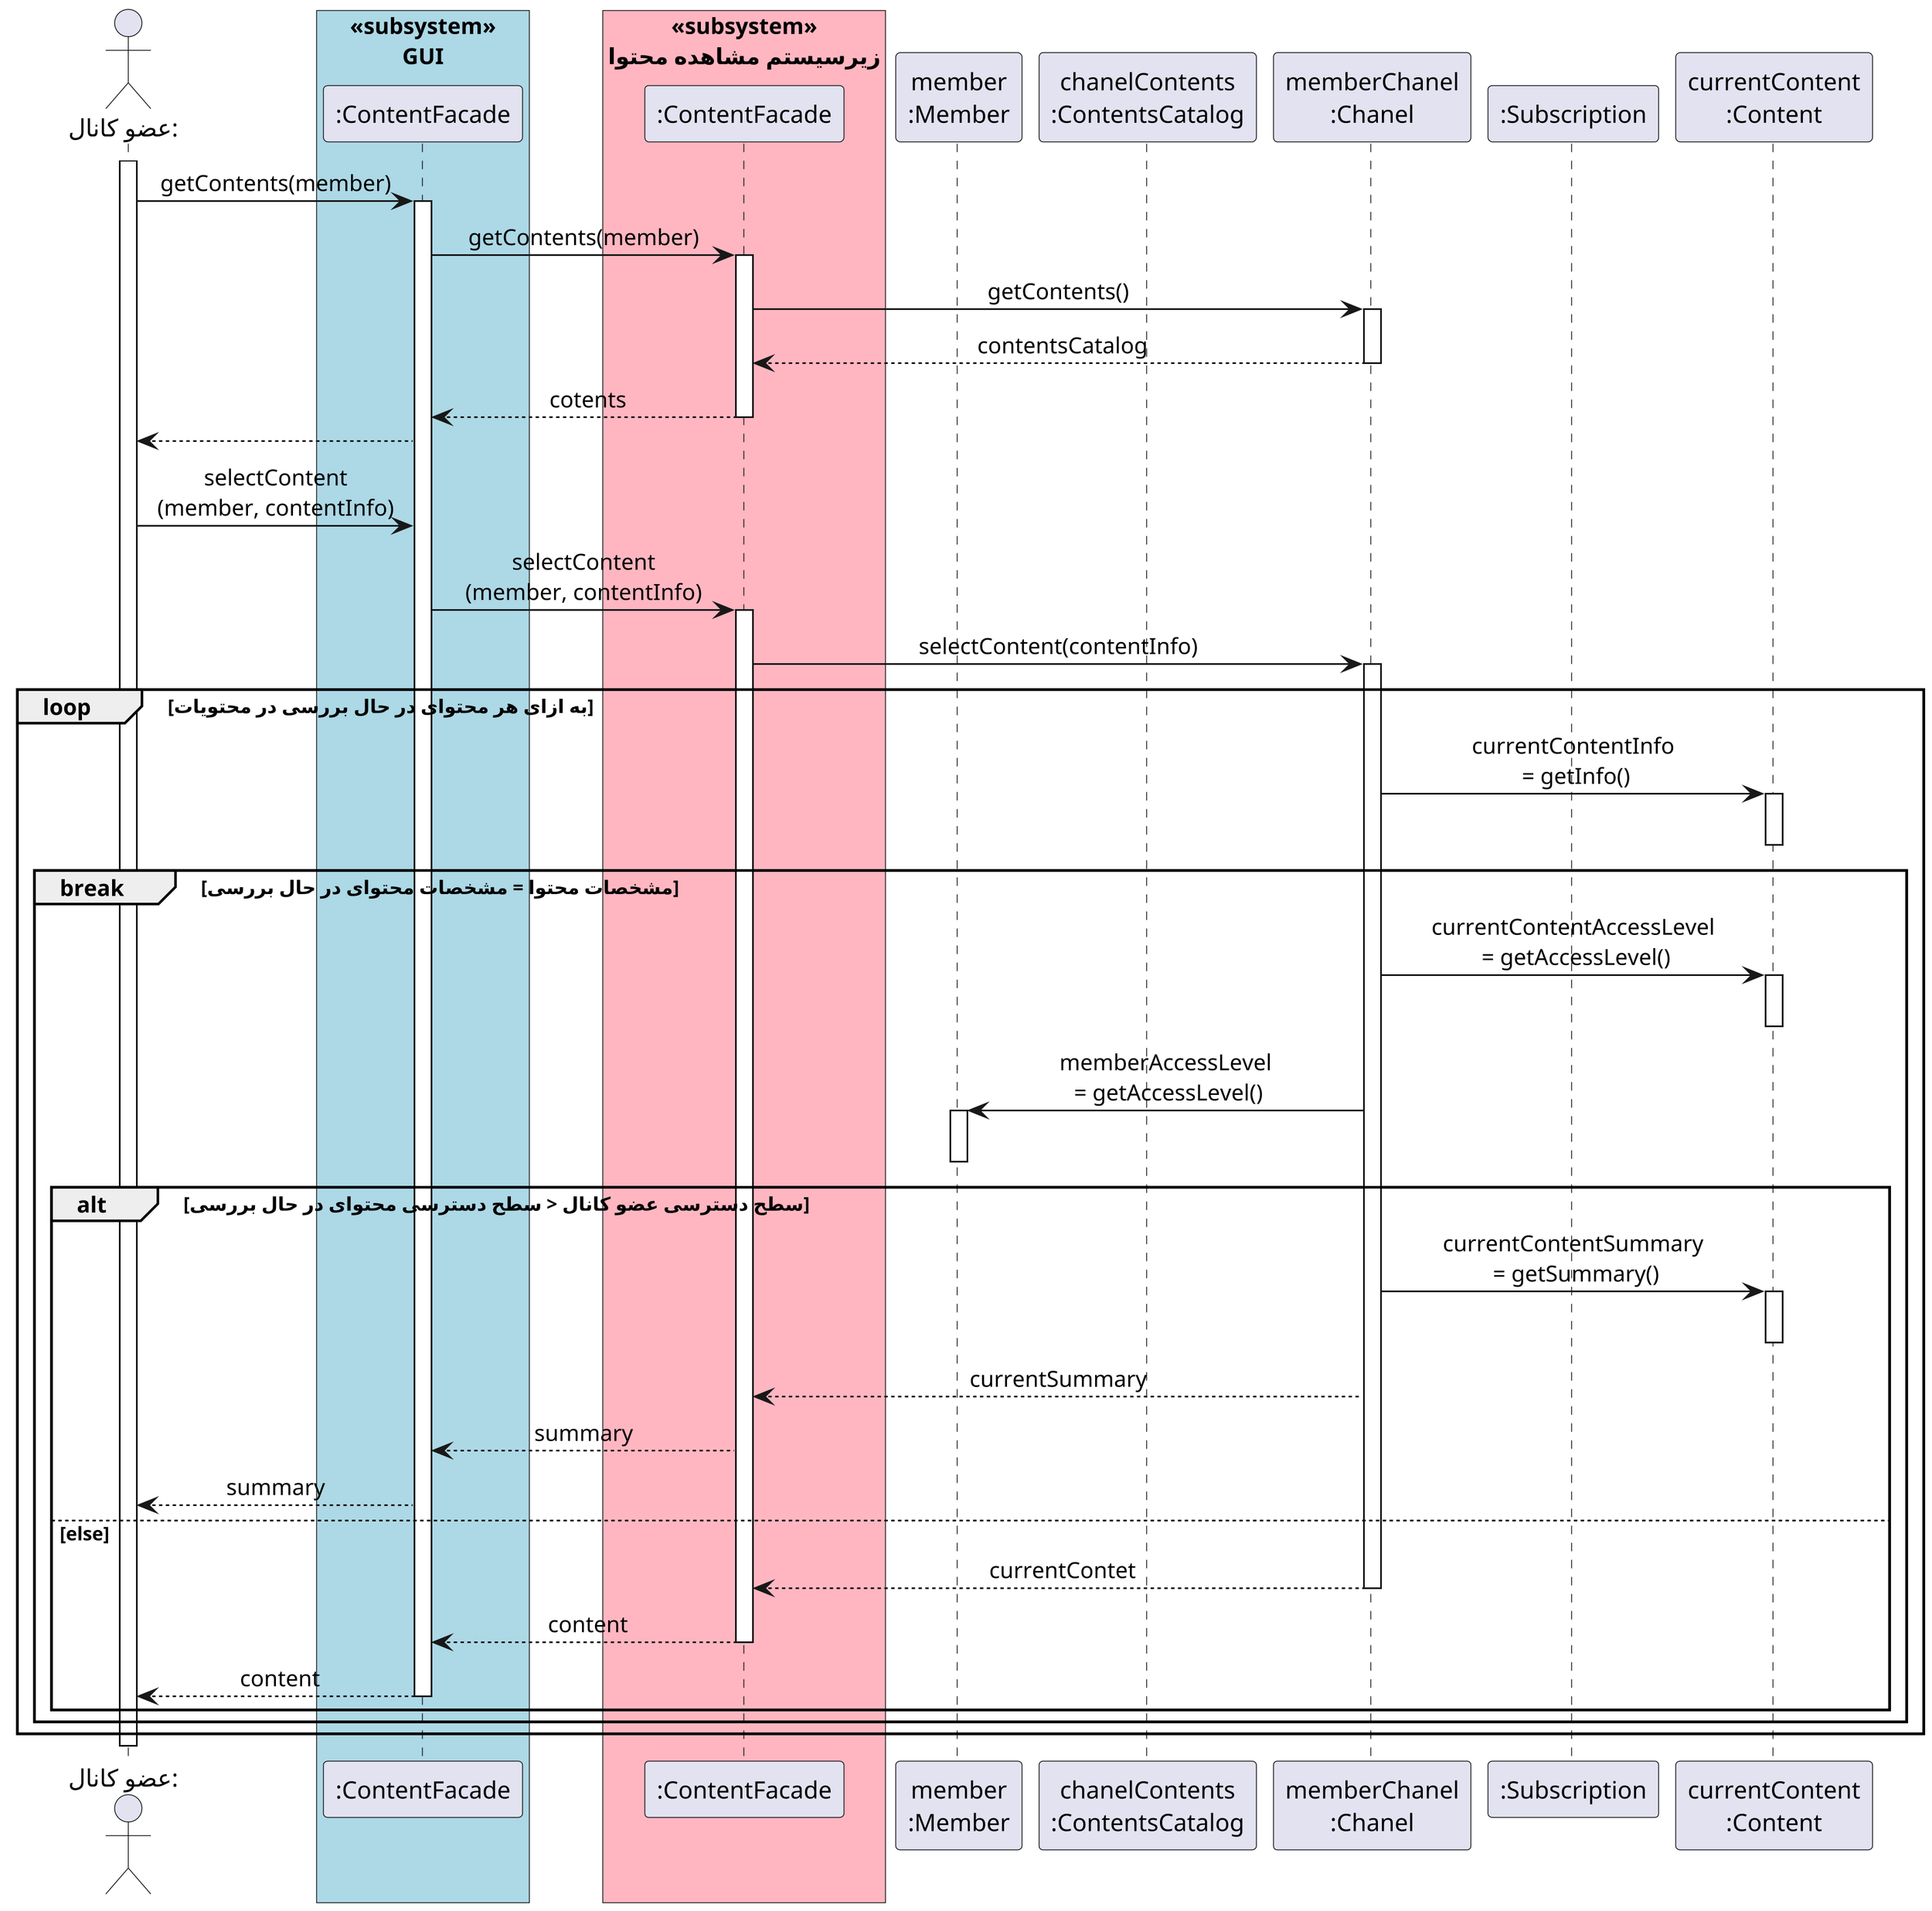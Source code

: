 @startuml see_content


scale 3
skinparam DefaultFontName Vazir
skinparam DefaultTextAlignment center


actor ":عضو کانال" as member
box "«subsystem»\nGUI" #LightBlue
participant ":ContentFacade" as ui
end box
box "«subsystem»\nزیرسیستم مشاهده محتوا" #LightPink
participant ":ContentFacade" as contentFacade
end box
participant "member\n:Member" as memberObj
participant "chanelContents\n:ContentsCatalog" as contents
participant "memberChanel\n:Chanel" as chanel
participant ":Subscription" as subscription
participant "currentContent\n:Content" as currentContent


activate member
member -> ui: getContents(member)
activate ui
ui -> contentFacade: getContents(member)
activate contentFacade
contentFacade -> chanel: getContents()
activate chanel
chanel --> contentFacade: contentsCatalog
deactivate chanel
contentFacade --> ui: cotents
deactivate contentFacade
ui --> member

member -> ui : selectContent\n(member, contentInfo)
ui -> contentFacade: selectContent\n(member, contentInfo)
activate contentFacade
contentFacade -> chanel: selectContent(contentInfo)
activate chanel
loop به ازای هر محتوای در حال بررسی در محتویات
    chanel -> currentContent : currentContentInfo\n = getInfo()
    activate currentContent
    deactivate currentContent
    
    break مشخصات محتوا = مشخصات محتوای در حال بررسی
        chanel -> currentContent: currentContentAccessLevel\n = getAccessLevel()
        activate currentContent
        deactivate currentContent
        
        chanel -> memberObj: memberAccessLevel\n = getAccessLevel()
        activate memberObj
        deactivate memberObj
        
        alt سطح دسترسی عضو کانال < سطح دسترسی محتوای در حال بررسی
            chanel -> currentContent: currentContentSummary\n = getSummary()
            activate currentContent
            deactivate currentContent
            chanel --> contentFacade: currentSummary
            contentFacade --> ui: summary
            ui --> member: summary
        else else
            chanel --> contentFacade: currentContet
            deactivate chanel
            contentFacade --> ui: content
            deactivate contentFacade
            ui --> member: content
            deactivate ui
        end
    end
end

deactivate member


@enduml